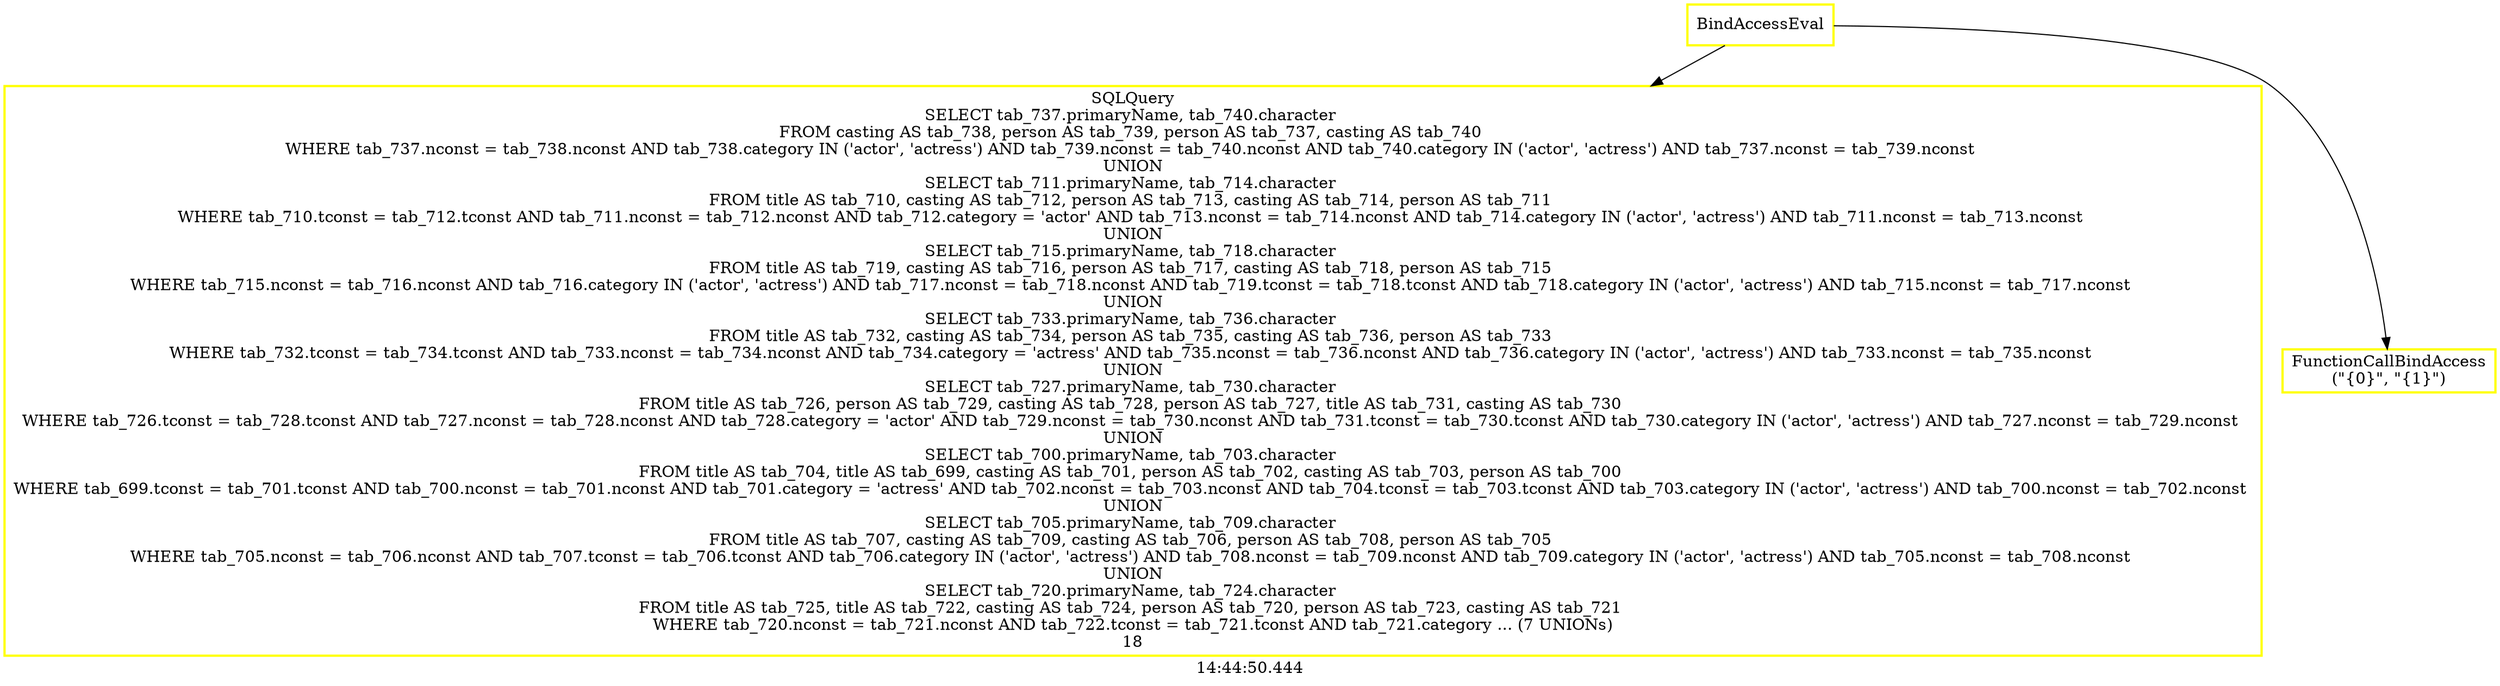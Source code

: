 digraph  g{ graph[label = "14:44:50.444"]
node [shape=rectangle, color=black, fontcolor=black, style=bold] edge [color=black] 0 [label="BindAccessEval", color = yellow] ; 
1 [label="SQLQuery
SELECT tab_737.primaryName, tab_740.character 
FROM casting AS tab_738, person AS tab_739, person AS tab_737, casting AS tab_740 
WHERE tab_737.nconst = tab_738.nconst AND tab_738.category IN ('actor', 'actress') AND tab_739.nconst = tab_740.nconst AND tab_740.category IN ('actor', 'actress') AND tab_737.nconst = tab_739.nconst 
UNION
SELECT tab_711.primaryName, tab_714.character 
FROM title AS tab_710, casting AS tab_712, person AS tab_713, casting AS tab_714, person AS tab_711 
WHERE tab_710.tconst = tab_712.tconst AND tab_711.nconst = tab_712.nconst AND tab_712.category = 'actor' AND tab_713.nconst = tab_714.nconst AND tab_714.category IN ('actor', 'actress') AND tab_711.nconst = tab_713.nconst 
UNION
SELECT tab_715.primaryName, tab_718.character 
FROM title AS tab_719, casting AS tab_716, person AS tab_717, casting AS tab_718, person AS tab_715 
WHERE tab_715.nconst = tab_716.nconst AND tab_716.category IN ('actor', 'actress') AND tab_717.nconst = tab_718.nconst AND tab_719.tconst = tab_718.tconst AND tab_718.category IN ('actor', 'actress') AND tab_715.nconst = tab_717.nconst 
UNION
SELECT tab_733.primaryName, tab_736.character 
FROM title AS tab_732, casting AS tab_734, person AS tab_735, casting AS tab_736, person AS tab_733 
WHERE tab_732.tconst = tab_734.tconst AND tab_733.nconst = tab_734.nconst AND tab_734.category = 'actress' AND tab_735.nconst = tab_736.nconst AND tab_736.category IN ('actor', 'actress') AND tab_733.nconst = tab_735.nconst 
UNION
SELECT tab_727.primaryName, tab_730.character 
FROM title AS tab_726, person AS tab_729, casting AS tab_728, person AS tab_727, title AS tab_731, casting AS tab_730 
WHERE tab_726.tconst = tab_728.tconst AND tab_727.nconst = tab_728.nconst AND tab_728.category = 'actor' AND tab_729.nconst = tab_730.nconst AND tab_731.tconst = tab_730.tconst AND tab_730.category IN ('actor', 'actress') AND tab_727.nconst = tab_729.nconst 
UNION
SELECT tab_700.primaryName, tab_703.character 
FROM title AS tab_704, title AS tab_699, casting AS tab_701, person AS tab_702, casting AS tab_703, person AS tab_700 
WHERE tab_699.tconst = tab_701.tconst AND tab_700.nconst = tab_701.nconst AND tab_701.category = 'actress' AND tab_702.nconst = tab_703.nconst AND tab_704.tconst = tab_703.tconst AND tab_703.category IN ('actor', 'actress') AND tab_700.nconst = tab_702.nconst 
UNION
SELECT tab_705.primaryName, tab_709.character 
FROM title AS tab_707, casting AS tab_709, casting AS tab_706, person AS tab_708, person AS tab_705 
WHERE tab_705.nconst = tab_706.nconst AND tab_707.tconst = tab_706.tconst AND tab_706.category IN ('actor', 'actress') AND tab_708.nconst = tab_709.nconst AND tab_709.category IN ('actor', 'actress') AND tab_705.nconst = tab_708.nconst 
UNION
SELECT tab_720.primaryName, tab_724.character 
FROM title AS tab_725, title AS tab_722, casting AS tab_724, person AS tab_720, person AS tab_723, casting AS tab_721 
WHERE tab_720.nconst = tab_721.nconst AND tab_722.tconst = tab_721.tconst AND tab_721.category ... (7 UNIONs)
18", color = yellow] ; 
0 -> 1 ; 
2 [label="FunctionCallBindAccess
(\"{0}\", \"{1}\")", color = yellow] ; 
0 -> 2 ; 
}


